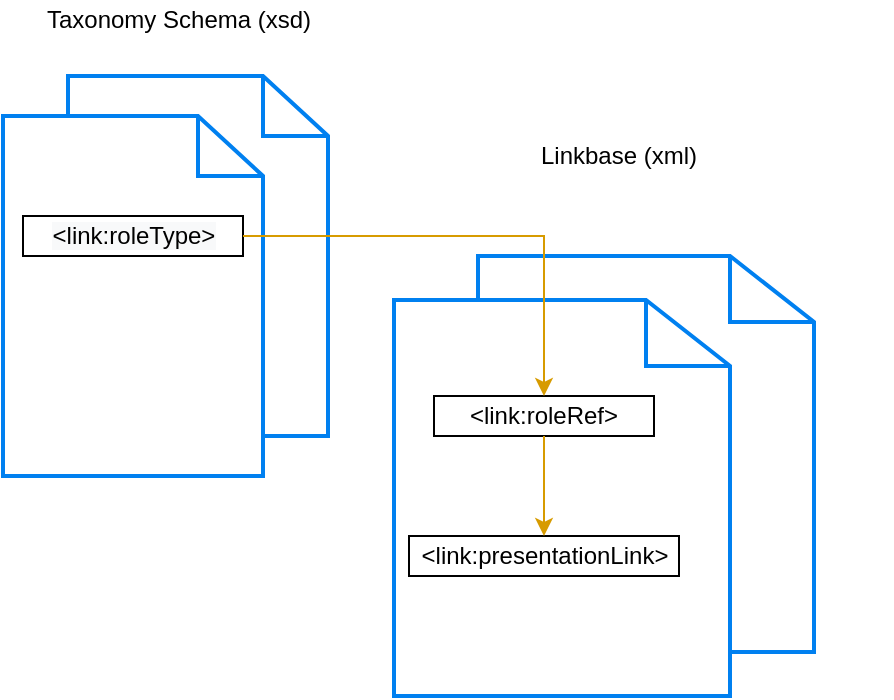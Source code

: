 <mxfile version="14.6.13" type="device"><diagram id="C5RBs43oDa-KdzZeNtuy" name="Page-1"><mxGraphModel dx="806" dy="550" grid="1" gridSize="10" guides="1" tooltips="1" connect="1" arrows="1" fold="1" page="1" pageScale="1" pageWidth="827" pageHeight="1169" math="0" shadow="0"><root><mxCell id="WIyWlLk6GJQsqaUBKTNV-0"/><mxCell id="WIyWlLk6GJQsqaUBKTNV-1" parent="WIyWlLk6GJQsqaUBKTNV-0"/><mxCell id="_3IuJdGXln-MhmAKViVi-10" value="Linkbase (xml)" style="text;html=1;align=center;verticalAlign=middle;resizable=0;points=[];autosize=1;strokeColor=none;" parent="WIyWlLk6GJQsqaUBKTNV-1" vertex="1"><mxGeometry x="297" y="110" width="90" height="20" as="geometry"/></mxCell><mxCell id="_3IuJdGXln-MhmAKViVi-11" value="Taxonomy Schema (xsd)" style="text;html=1;align=center;verticalAlign=middle;resizable=0;points=[];autosize=1;strokeColor=none;" parent="WIyWlLk6GJQsqaUBKTNV-1" vertex="1"><mxGeometry x="47" y="42" width="150" height="20" as="geometry"/></mxCell><mxCell id="_3IuJdGXln-MhmAKViVi-28" value="&amp;nbsp;&amp;nbsp;" style="text;html=1;align=center;verticalAlign=middle;resizable=0;points=[];autosize=1;strokeColor=none;" parent="WIyWlLk6GJQsqaUBKTNV-1" vertex="1"><mxGeometry x="459" y="110" width="20" height="20" as="geometry"/></mxCell><mxCell id="8od1iI965Z63g2lepEgG-4" value="" style="group" vertex="1" connectable="0" parent="WIyWlLk6GJQsqaUBKTNV-1"><mxGeometry x="34.5" y="80" width="162.5" height="200" as="geometry"/></mxCell><mxCell id="8od1iI965Z63g2lepEgG-3" value="" style="html=1;verticalLabelPosition=bottom;align=center;labelBackgroundColor=#ffffff;verticalAlign=top;strokeWidth=2;strokeColor=#0080F0;shadow=0;dashed=0;shape=mxgraph.ios7.icons.documents;" vertex="1" parent="8od1iI965Z63g2lepEgG-4"><mxGeometry width="162.5" height="200" as="geometry"/></mxCell><mxCell id="_3IuJdGXln-MhmAKViVi-2" value="&#10;&#10;&lt;span style=&quot;color: rgb(0, 0, 0); font-family: helvetica; font-size: 12px; font-style: normal; font-weight: 400; letter-spacing: normal; text-align: center; text-indent: 0px; text-transform: none; word-spacing: 0px; background-color: rgb(248, 249, 250); display: inline; float: none;&quot;&gt;&amp;lt;link:roleType&amp;gt;&lt;/span&gt;&#10;&#10;" style="rounded=0;whiteSpace=wrap;html=1;" parent="8od1iI965Z63g2lepEgG-4" vertex="1"><mxGeometry x="10" y="70" width="110" height="20" as="geometry"/></mxCell><mxCell id="8od1iI965Z63g2lepEgG-7" value="" style="group" vertex="1" connectable="0" parent="WIyWlLk6GJQsqaUBKTNV-1"><mxGeometry x="230" y="170" width="210" height="220" as="geometry"/></mxCell><mxCell id="8od1iI965Z63g2lepEgG-2" value="" style="html=1;verticalLabelPosition=bottom;align=center;labelBackgroundColor=#ffffff;verticalAlign=top;strokeWidth=2;strokeColor=#0080F0;shadow=0;dashed=0;shape=mxgraph.ios7.icons.documents;" vertex="1" parent="8od1iI965Z63g2lepEgG-7"><mxGeometry width="210" height="220" as="geometry"/></mxCell><mxCell id="_3IuJdGXln-MhmAKViVi-3" value="&amp;lt;link:roleRef&amp;gt;" style="rounded=0;whiteSpace=wrap;html=1;" parent="8od1iI965Z63g2lepEgG-7" vertex="1"><mxGeometry x="20" y="70" width="110" height="20" as="geometry"/></mxCell><mxCell id="_3IuJdGXln-MhmAKViVi-5" value="&lt;p class=&quot;MsoNormal&quot; align=&quot;center&quot;&gt;&amp;lt;link:presentationLink&amp;gt;&lt;br&gt;&lt;/p&gt;" style="rounded=0;whiteSpace=wrap;html=1;" parent="8od1iI965Z63g2lepEgG-7" vertex="1"><mxGeometry x="7.5" y="140" width="135" height="20" as="geometry"/></mxCell><mxCell id="_3IuJdGXln-MhmAKViVi-9" style="edgeStyle=orthogonalEdgeStyle;rounded=0;orthogonalLoop=1;jettySize=auto;html=1;entryX=0.5;entryY=0;entryDx=0;entryDy=0;fillColor=#ffe6cc;strokeColor=#d79b00;" parent="8od1iI965Z63g2lepEgG-7" source="_3IuJdGXln-MhmAKViVi-3" target="_3IuJdGXln-MhmAKViVi-5" edge="1"><mxGeometry relative="1" as="geometry"/></mxCell><mxCell id="_3IuJdGXln-MhmAKViVi-8" style="edgeStyle=orthogonalEdgeStyle;rounded=0;orthogonalLoop=1;jettySize=auto;html=1;entryX=0.5;entryY=0;entryDx=0;entryDy=0;fillColor=#ffe6cc;strokeColor=#d79b00;exitX=1;exitY=0.5;exitDx=0;exitDy=0;" parent="WIyWlLk6GJQsqaUBKTNV-1" source="_3IuJdGXln-MhmAKViVi-2" target="_3IuJdGXln-MhmAKViVi-3" edge="1"><mxGeometry relative="1" as="geometry"><Array as="points"><mxPoint x="305" y="160"/></Array></mxGeometry></mxCell></root></mxGraphModel></diagram></mxfile>